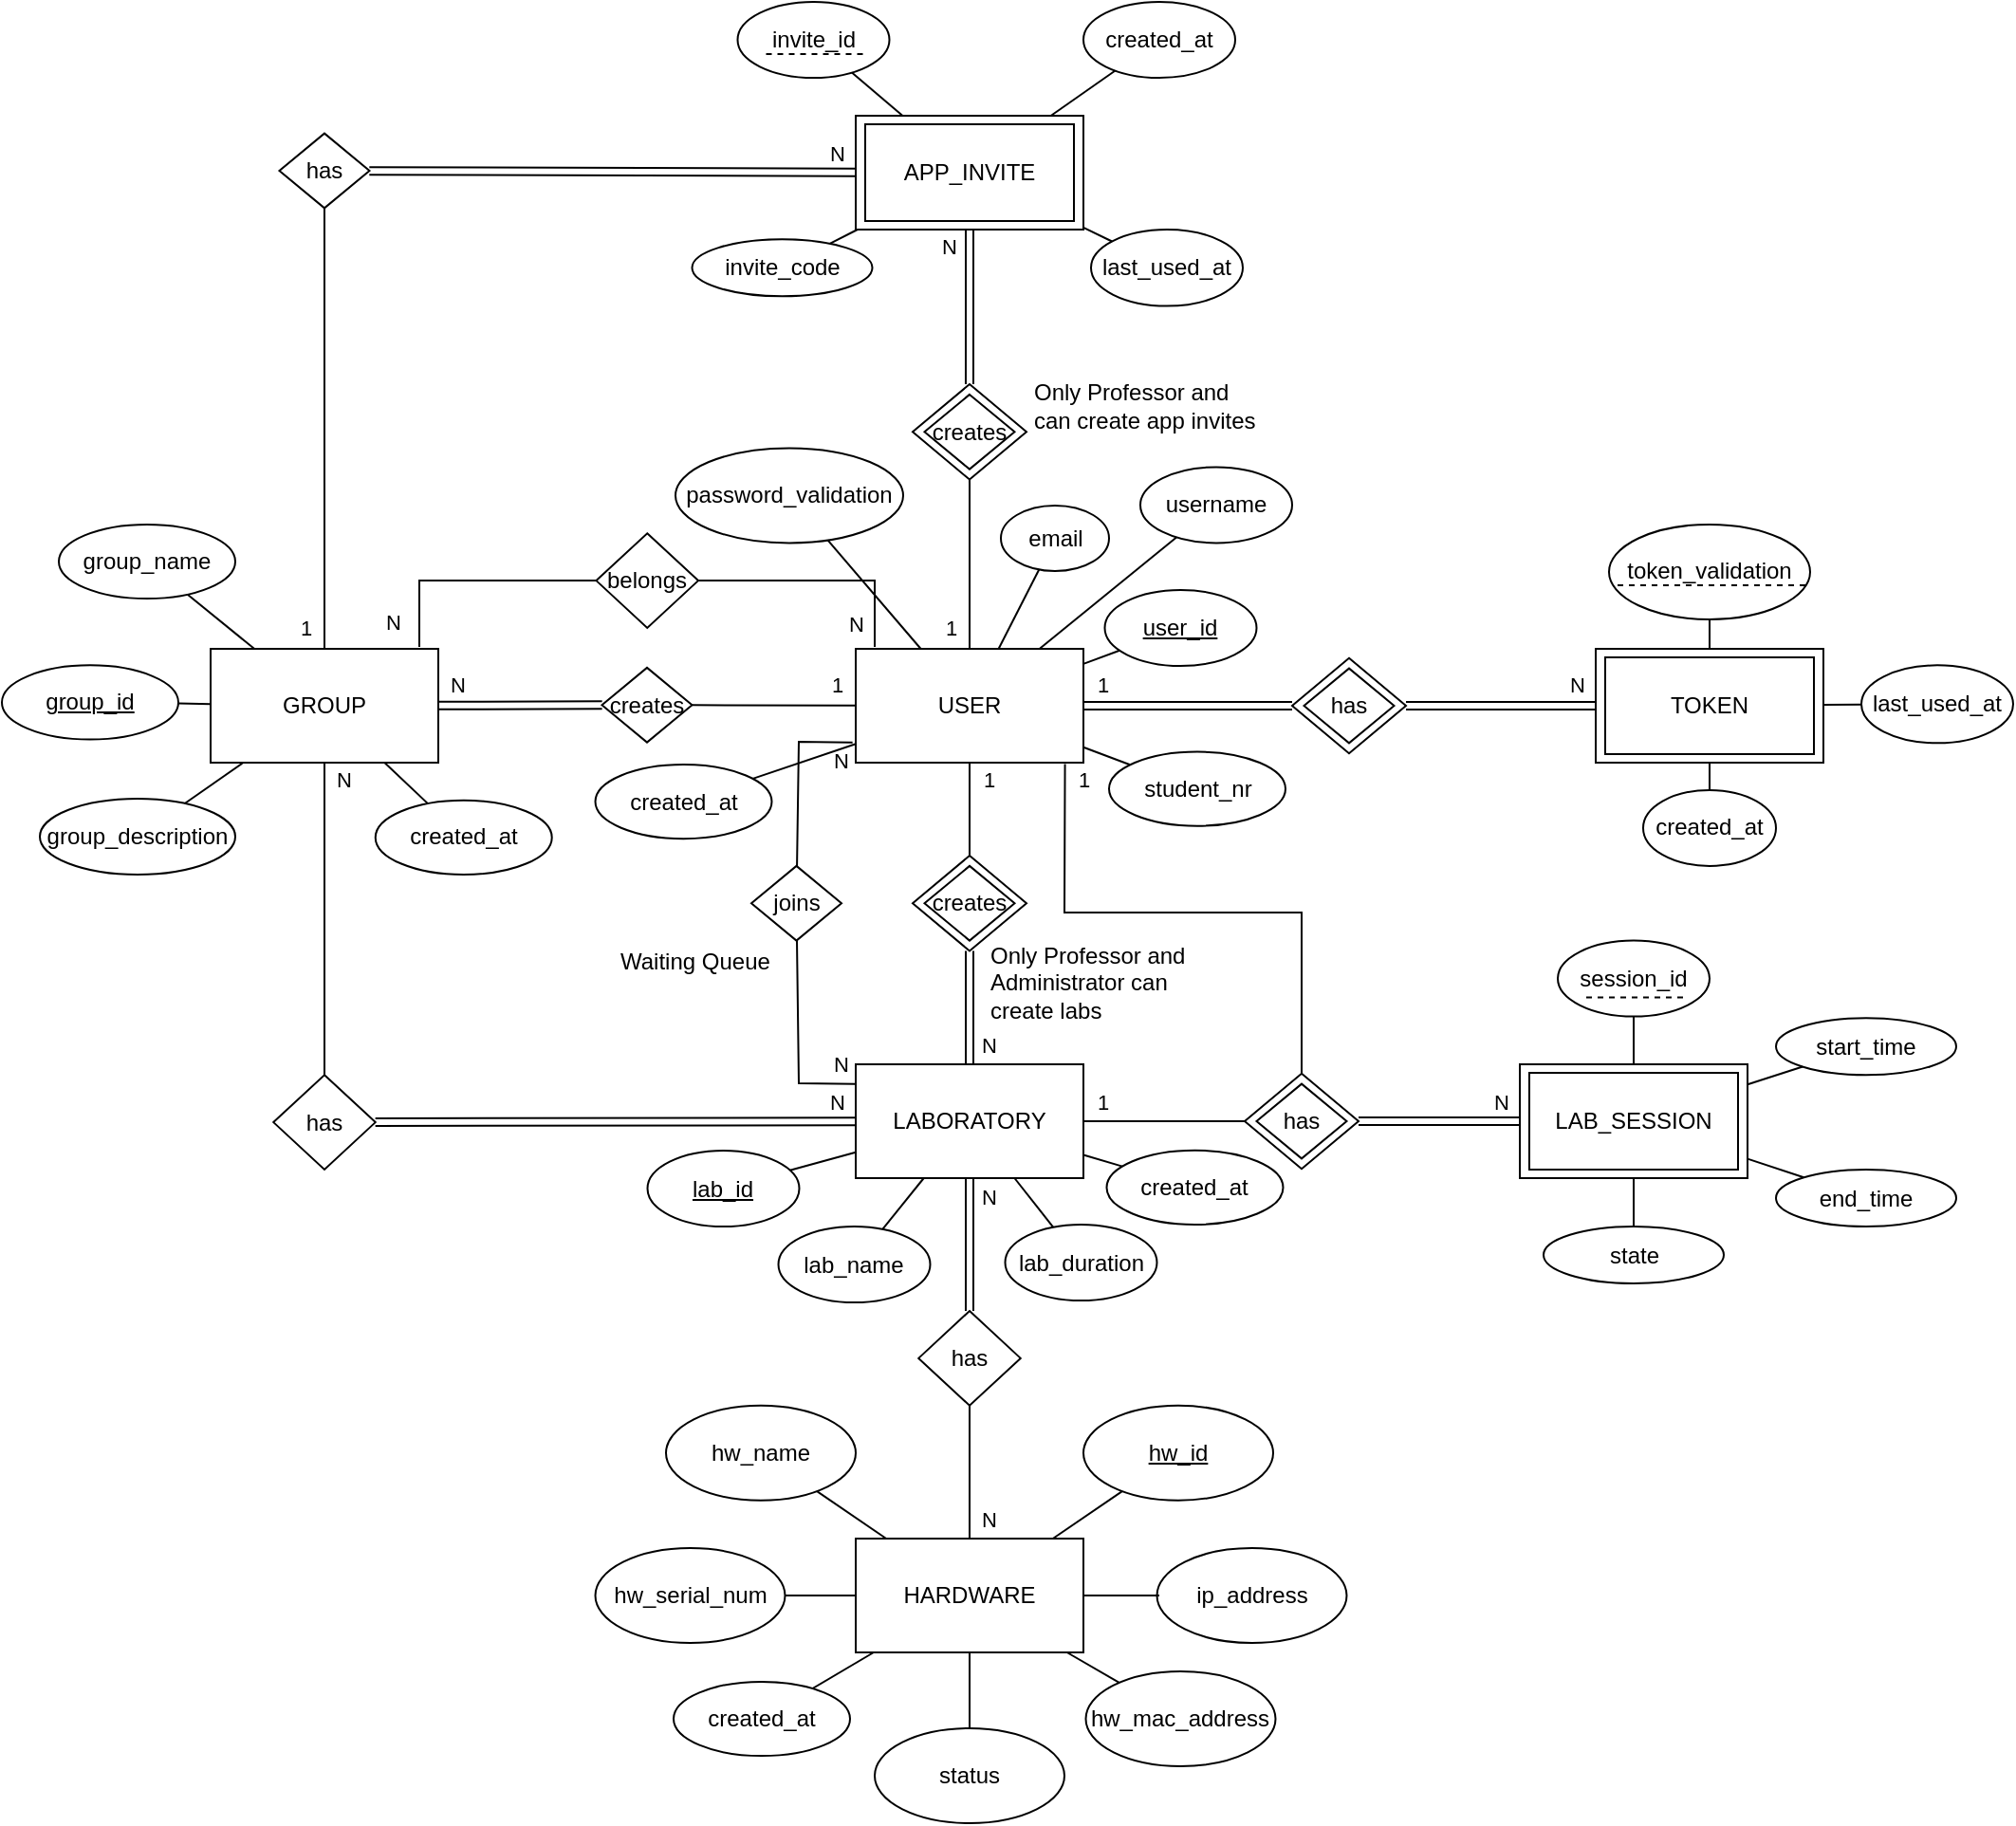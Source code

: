 <mxfile version="26.0.16">
  <diagram name="Página-1" id="T31DJXkOsLI2JNF9AIq3">
    <mxGraphModel dx="1668" dy="964" grid="1" gridSize="10" guides="1" tooltips="1" connect="1" arrows="1" fold="1" page="1" pageScale="1" pageWidth="3300" pageHeight="4681" math="0" shadow="0">
      <root>
        <mxCell id="0" />
        <mxCell id="1" parent="0" />
        <mxCell id="rN6AKWZ-cua0fZOH0Yyw-1" value="USER" style="rounded=0;whiteSpace=wrap;html=1;" parent="1" vertex="1">
          <mxGeometry x="850" y="501" width="120" height="60" as="geometry" />
        </mxCell>
        <mxCell id="rN6AKWZ-cua0fZOH0Yyw-2" value="&lt;u&gt;user_id&lt;/u&gt;" style="ellipse;whiteSpace=wrap;html=1;" parent="1" vertex="1">
          <mxGeometry x="981.25" y="470" width="80" height="40" as="geometry" />
        </mxCell>
        <mxCell id="rN6AKWZ-cua0fZOH0Yyw-4" value="&lt;span&gt;password_validation&lt;/span&gt;" style="ellipse;whiteSpace=wrap;html=1;fontStyle=0" parent="1" vertex="1">
          <mxGeometry x="755" y="395.19" width="120" height="50" as="geometry" />
        </mxCell>
        <mxCell id="rN6AKWZ-cua0fZOH0Yyw-6" value="" style="endArrow=none;html=1;rounded=0;" parent="1" source="rN6AKWZ-cua0fZOH0Yyw-1" target="rN6AKWZ-cua0fZOH0Yyw-2" edge="1">
          <mxGeometry width="50" height="50" relative="1" as="geometry">
            <mxPoint x="930" y="620" as="sourcePoint" />
            <mxPoint x="980" y="570" as="targetPoint" />
          </mxGeometry>
        </mxCell>
        <mxCell id="rN6AKWZ-cua0fZOH0Yyw-7" value="" style="endArrow=none;html=1;rounded=0;" parent="1" source="rN6AKWZ-cua0fZOH0Yyw-1" target="rN6AKWZ-cua0fZOH0Yyw-3" edge="1">
          <mxGeometry width="50" height="50" relative="1" as="geometry">
            <mxPoint x="850" y="490" as="sourcePoint" />
            <mxPoint x="892" y="456" as="targetPoint" />
          </mxGeometry>
        </mxCell>
        <mxCell id="rN6AKWZ-cua0fZOH0Yyw-8" value="" style="endArrow=none;html=1;rounded=0;" parent="1" source="rN6AKWZ-cua0fZOH0Yyw-1" target="rN6AKWZ-cua0fZOH0Yyw-4" edge="1">
          <mxGeometry width="50" height="50" relative="1" as="geometry">
            <mxPoint x="800" y="531" as="sourcePoint" />
            <mxPoint x="805" y="470" as="targetPoint" />
          </mxGeometry>
        </mxCell>
        <mxCell id="rN6AKWZ-cua0fZOH0Yyw-10" value="Only Professor and can create app invites" style="text;html=1;align=left;verticalAlign=middle;whiteSpace=wrap;rounded=0;" parent="1" vertex="1">
          <mxGeometry x="941.87" y="351.69" width="120" height="43.5" as="geometry" />
        </mxCell>
        <mxCell id="rN6AKWZ-cua0fZOH0Yyw-11" value="USER" style="rounded=0;whiteSpace=wrap;html=1;" parent="1" vertex="1">
          <mxGeometry x="850" y="220" width="120" height="60" as="geometry" />
        </mxCell>
        <mxCell id="rN6AKWZ-cua0fZOH0Yyw-12" value="APP_INVITE" style="rounded=0;whiteSpace=wrap;html=1;" parent="1" vertex="1">
          <mxGeometry x="855" y="224.5" width="110" height="51" as="geometry" />
        </mxCell>
        <mxCell id="rN6AKWZ-cua0fZOH0Yyw-13" value="creates" style="rhombus;whiteSpace=wrap;html=1;" parent="1" vertex="1">
          <mxGeometry x="879.99" y="361.51" width="60" height="50.25" as="geometry" />
        </mxCell>
        <mxCell id="rN6AKWZ-cua0fZOH0Yyw-16" value="N" style="shape=link;html=1;rounded=0;" parent="1" source="rN6AKWZ-cua0fZOH0Yyw-13" target="rN6AKWZ-cua0fZOH0Yyw-11" edge="1">
          <mxGeometry x="0.778" y="11" width="100" relative="1" as="geometry">
            <mxPoint x="1345" y="185.56" as="sourcePoint" />
            <mxPoint x="820" y="230" as="targetPoint" />
            <mxPoint as="offset" />
          </mxGeometry>
        </mxCell>
        <mxCell id="rN6AKWZ-cua0fZOH0Yyw-18" value="creates" style="rhombus;whiteSpace=wrap;html=1;" parent="1" vertex="1">
          <mxGeometry x="886.24" y="366.95" width="47.5" height="39.37" as="geometry" />
        </mxCell>
        <mxCell id="rN6AKWZ-cua0fZOH0Yyw-20" value="&lt;span&gt;invite_id&lt;/span&gt;" style="ellipse;whiteSpace=wrap;html=1;fontStyle=0" parent="1" vertex="1">
          <mxGeometry x="787.75" y="160" width="80" height="40" as="geometry" />
        </mxCell>
        <mxCell id="rN6AKWZ-cua0fZOH0Yyw-21" value="" style="endArrow=none;dashed=1;html=1;rounded=0;" parent="1" edge="1">
          <mxGeometry width="50" height="50" relative="1" as="geometry">
            <mxPoint x="853.75" y="187.5" as="sourcePoint" />
            <mxPoint x="801.75" y="187.5" as="targetPoint" />
          </mxGeometry>
        </mxCell>
        <mxCell id="rN6AKWZ-cua0fZOH0Yyw-22" value="" style="endArrow=none;html=1;rounded=0;" parent="1" source="rN6AKWZ-cua0fZOH0Yyw-11" target="rN6AKWZ-cua0fZOH0Yyw-20" edge="1">
          <mxGeometry width="50" height="50" relative="1" as="geometry">
            <mxPoint x="916.5" y="200" as="sourcePoint" />
            <mxPoint x="696.5" y="200" as="targetPoint" />
          </mxGeometry>
        </mxCell>
        <mxCell id="rN6AKWZ-cua0fZOH0Yyw-23" value="&lt;span&gt;created_at&lt;/span&gt;" style="ellipse;whiteSpace=wrap;html=1;fontStyle=0" parent="1" vertex="1">
          <mxGeometry x="970" y="160" width="80" height="40" as="geometry" />
        </mxCell>
        <mxCell id="rN6AKWZ-cua0fZOH0Yyw-24" value="&lt;span&gt;last_used_at&lt;/span&gt;" style="ellipse;whiteSpace=wrap;html=1;fontStyle=0" parent="1" vertex="1">
          <mxGeometry x="974" y="280" width="80" height="40.31" as="geometry" />
        </mxCell>
        <mxCell id="rN6AKWZ-cua0fZOH0Yyw-25" value="" style="endArrow=none;html=1;rounded=0;" parent="1" source="rN6AKWZ-cua0fZOH0Yyw-11" target="rN6AKWZ-cua0fZOH0Yyw-24" edge="1">
          <mxGeometry width="50" height="50" relative="1" as="geometry">
            <mxPoint x="996.5" y="291" as="sourcePoint" />
            <mxPoint x="1046.5" y="241" as="targetPoint" />
          </mxGeometry>
        </mxCell>
        <mxCell id="rN6AKWZ-cua0fZOH0Yyw-26" value="" style="endArrow=none;html=1;rounded=0;" parent="1" source="rN6AKWZ-cua0fZOH0Yyw-11" target="rN6AKWZ-cua0fZOH0Yyw-23" edge="1">
          <mxGeometry width="50" height="50" relative="1" as="geometry">
            <mxPoint x="846.5" y="280" as="sourcePoint" />
            <mxPoint x="896.5" y="230" as="targetPoint" />
          </mxGeometry>
        </mxCell>
        <mxCell id="rN6AKWZ-cua0fZOH0Yyw-30" value="creates" style="rhombus;whiteSpace=wrap;html=1;" parent="1" vertex="1">
          <mxGeometry x="880" y="610" width="60" height="50.25" as="geometry" />
        </mxCell>
        <mxCell id="rN6AKWZ-cua0fZOH0Yyw-31" value="creates" style="rhombus;whiteSpace=wrap;html=1;" parent="1" vertex="1">
          <mxGeometry x="886.25" y="615.44" width="47.5" height="39.37" as="geometry" />
        </mxCell>
        <mxCell id="rN6AKWZ-cua0fZOH0Yyw-32" value="LABORATORY" style="rounded=0;whiteSpace=wrap;html=1;" parent="1" vertex="1">
          <mxGeometry x="850" y="720" width="120" height="60" as="geometry" />
        </mxCell>
        <mxCell id="rN6AKWZ-cua0fZOH0Yyw-34" value="&lt;span&gt;lab_id&lt;/span&gt;" style="ellipse;whiteSpace=wrap;html=1;fontStyle=4" parent="1" vertex="1">
          <mxGeometry x="740.25" y="765.5" width="80" height="40" as="geometry" />
        </mxCell>
        <mxCell id="rN6AKWZ-cua0fZOH0Yyw-36" value="" style="endArrow=none;html=1;rounded=0;" parent="1" source="rN6AKWZ-cua0fZOH0Yyw-32" target="rN6AKWZ-cua0fZOH0Yyw-34" edge="1">
          <mxGeometry width="50" height="50" relative="1" as="geometry">
            <mxPoint x="890" y="740" as="sourcePoint" />
            <mxPoint x="940" y="690" as="targetPoint" />
          </mxGeometry>
        </mxCell>
        <mxCell id="rN6AKWZ-cua0fZOH0Yyw-37" value="1" style="endArrow=none;html=1;rounded=0;exitX=0.5;exitY=0;exitDx=0;exitDy=0;" parent="1" source="rN6AKWZ-cua0fZOH0Yyw-30" target="rN6AKWZ-cua0fZOH0Yyw-1" edge="1">
          <mxGeometry x="0.633" y="-10" width="50" height="50" relative="1" as="geometry">
            <mxPoint x="890" y="670" as="sourcePoint" />
            <mxPoint x="940" y="620" as="targetPoint" />
            <mxPoint as="offset" />
          </mxGeometry>
        </mxCell>
        <mxCell id="rN6AKWZ-cua0fZOH0Yyw-38" value="N" style="shape=link;html=1;rounded=0;exitX=0.5;exitY=1;exitDx=0;exitDy=0;entryX=0.5;entryY=0;entryDx=0;entryDy=0;" parent="1" source="rN6AKWZ-cua0fZOH0Yyw-30" target="rN6AKWZ-cua0fZOH0Yyw-32" edge="1">
          <mxGeometry x="0.665" y="10" width="100" relative="1" as="geometry">
            <mxPoint x="880" y="680" as="sourcePoint" />
            <mxPoint x="965" y="680" as="targetPoint" />
            <mxPoint as="offset" />
          </mxGeometry>
        </mxCell>
        <mxCell id="rN6AKWZ-cua0fZOH0Yyw-40" value="&lt;span&gt;lab_name&lt;/span&gt;" style="ellipse;whiteSpace=wrap;html=1;fontStyle=0" parent="1" vertex="1">
          <mxGeometry x="809.25" y="805.5" width="80" height="40" as="geometry" />
        </mxCell>
        <mxCell id="rN6AKWZ-cua0fZOH0Yyw-41" value="" style="endArrow=none;html=1;rounded=0;" parent="1" source="rN6AKWZ-cua0fZOH0Yyw-40" target="rN6AKWZ-cua0fZOH0Yyw-32" edge="1">
          <mxGeometry width="50" height="50" relative="1" as="geometry">
            <mxPoint x="1030" y="740" as="sourcePoint" />
            <mxPoint x="1080" y="690" as="targetPoint" />
          </mxGeometry>
        </mxCell>
        <mxCell id="QuTRU-Y0Jny_xpx_wN02-2" value="Only Professor and Administrator can create labs" style="text;html=1;align=left;verticalAlign=middle;whiteSpace=wrap;rounded=0;" parent="1" vertex="1">
          <mxGeometry x="919.37" y="654.81" width="125" height="45.19" as="geometry" />
        </mxCell>
        <mxCell id="loYrgp5_I8OJcn6M7hSk-1" value="token_validation" style="ellipse;whiteSpace=wrap;html=1;" parent="1" vertex="1">
          <mxGeometry x="1247" y="435.44" width="106" height="50" as="geometry" />
        </mxCell>
        <mxCell id="loYrgp5_I8OJcn6M7hSk-3" value="" style="endArrow=none;dashed=1;html=1;rounded=0;" parent="1" edge="1">
          <mxGeometry width="50" height="50" relative="1" as="geometry">
            <mxPoint x="1350.5" y="467.44" as="sourcePoint" />
            <mxPoint x="1249.5" y="467.44" as="targetPoint" />
          </mxGeometry>
        </mxCell>
        <mxCell id="loYrgp5_I8OJcn6M7hSk-4" value="" style="endArrow=none;html=1;rounded=0;" parent="1" source="loYrgp5_I8OJcn6M7hSk-15" target="loYrgp5_I8OJcn6M7hSk-1" edge="1">
          <mxGeometry width="50" height="50" relative="1" as="geometry">
            <mxPoint x="1131.75" y="402.449" as="sourcePoint" />
            <mxPoint x="1260.75" y="464.25" as="targetPoint" />
          </mxGeometry>
        </mxCell>
        <mxCell id="loYrgp5_I8OJcn6M7hSk-5" value="created_at" style="ellipse;whiteSpace=wrap;html=1;fontStyle=0" parent="1" vertex="1">
          <mxGeometry x="1265" y="575.44" width="70" height="40" as="geometry" />
        </mxCell>
        <mxCell id="loYrgp5_I8OJcn6M7hSk-6" value="" style="endArrow=none;html=1;rounded=0;" parent="1" source="loYrgp5_I8OJcn6M7hSk-15" target="loYrgp5_I8OJcn6M7hSk-5" edge="1">
          <mxGeometry width="50" height="50" relative="1" as="geometry">
            <mxPoint x="1386.5" y="475.44" as="sourcePoint" />
            <mxPoint x="1476.5" y="520.44" as="targetPoint" />
          </mxGeometry>
        </mxCell>
        <mxCell id="loYrgp5_I8OJcn6M7hSk-7" value="last_used_at" style="ellipse;whiteSpace=wrap;html=1;fontStyle=0" parent="1" vertex="1">
          <mxGeometry x="1380" y="509.68" width="80" height="41" as="geometry" />
        </mxCell>
        <mxCell id="loYrgp5_I8OJcn6M7hSk-8" value="" style="endArrow=none;html=1;rounded=0;" parent="1" source="loYrgp5_I8OJcn6M7hSk-15" target="loYrgp5_I8OJcn6M7hSk-7" edge="1">
          <mxGeometry width="50" height="50" relative="1" as="geometry">
            <mxPoint x="1426.5" y="501.139" as="sourcePoint" />
            <mxPoint x="1459.469" y="485.973" as="targetPoint" />
          </mxGeometry>
        </mxCell>
        <mxCell id="loYrgp5_I8OJcn6M7hSk-13" value="creates" style="rhombus;whiteSpace=wrap;html=1;" parent="1" vertex="1">
          <mxGeometry x="1080" y="505.87" width="60" height="50.25" as="geometry" />
        </mxCell>
        <mxCell id="loYrgp5_I8OJcn6M7hSk-14" value="has" style="rhombus;whiteSpace=wrap;html=1;" parent="1" vertex="1">
          <mxGeometry x="1086.25" y="511.31" width="47.5" height="39.37" as="geometry" />
        </mxCell>
        <mxCell id="loYrgp5_I8OJcn6M7hSk-15" value="USER" style="rounded=0;whiteSpace=wrap;html=1;" parent="1" vertex="1">
          <mxGeometry x="1240" y="501" width="120" height="60" as="geometry" />
        </mxCell>
        <mxCell id="loYrgp5_I8OJcn6M7hSk-16" value="TOKEN" style="rounded=0;whiteSpace=wrap;html=1;" parent="1" vertex="1">
          <mxGeometry x="1245" y="505.5" width="110" height="51" as="geometry" />
        </mxCell>
        <mxCell id="loYrgp5_I8OJcn6M7hSk-18" value="1" style="shape=link;html=1;rounded=0;" parent="1" source="rN6AKWZ-cua0fZOH0Yyw-1" target="loYrgp5_I8OJcn6M7hSk-13" edge="1">
          <mxGeometry x="-0.818" y="11" width="100" relative="1" as="geometry">
            <mxPoint x="909.76" y="495" as="sourcePoint" />
            <mxPoint x="910" y="440" as="targetPoint" />
            <mxPoint as="offset" />
          </mxGeometry>
        </mxCell>
        <mxCell id="wzla8Ndbsu7YgteLjPkV-1" value="student_nr" style="ellipse;whiteSpace=wrap;html=1;fontStyle=0" parent="1" vertex="1">
          <mxGeometry x="983.5" y="555.25" width="93" height="39.12" as="geometry" />
        </mxCell>
        <mxCell id="wzla8Ndbsu7YgteLjPkV-2" value="" style="endArrow=none;html=1;rounded=0;" parent="1" source="wzla8Ndbsu7YgteLjPkV-1" target="rN6AKWZ-cua0fZOH0Yyw-1" edge="1">
          <mxGeometry width="50" height="50" relative="1" as="geometry">
            <mxPoint x="930" y="620" as="sourcePoint" />
            <mxPoint x="980" y="570" as="targetPoint" />
          </mxGeometry>
        </mxCell>
        <mxCell id="wzla8Ndbsu7YgteLjPkV-3" value="email" style="ellipse;whiteSpace=wrap;html=1;fontStyle=0" parent="1" vertex="1">
          <mxGeometry x="926.5" y="425.44" width="57" height="34.56" as="geometry" />
        </mxCell>
        <mxCell id="wzla8Ndbsu7YgteLjPkV-4" value="" style="endArrow=none;html=1;rounded=0;" parent="1" source="wzla8Ndbsu7YgteLjPkV-3" target="rN6AKWZ-cua0fZOH0Yyw-1" edge="1">
          <mxGeometry width="50" height="50" relative="1" as="geometry">
            <mxPoint x="1050" y="620" as="sourcePoint" />
            <mxPoint x="1100" y="570" as="targetPoint" />
          </mxGeometry>
        </mxCell>
        <mxCell id="wzla8Ndbsu7YgteLjPkV-7" value="invite_code" style="ellipse;whiteSpace=wrap;html=1;fontStyle=0" parent="1" vertex="1">
          <mxGeometry x="763.75" y="285.15" width="95" height="30" as="geometry" />
        </mxCell>
        <mxCell id="wzla8Ndbsu7YgteLjPkV-8" value="" style="endArrow=none;html=1;rounded=0;" parent="1" source="rN6AKWZ-cua0fZOH0Yyw-11" target="wzla8Ndbsu7YgteLjPkV-7" edge="1">
          <mxGeometry width="50" height="50" relative="1" as="geometry">
            <mxPoint x="906.5" y="290" as="sourcePoint" />
            <mxPoint x="956.5" y="240" as="targetPoint" />
          </mxGeometry>
        </mxCell>
        <mxCell id="wzla8Ndbsu7YgteLjPkV-10" value="GROUP" style="rounded=0;whiteSpace=wrap;html=1;" parent="1" vertex="1">
          <mxGeometry x="510" y="501" width="120" height="60" as="geometry" />
        </mxCell>
        <mxCell id="wzla8Ndbsu7YgteLjPkV-11" value="creates" style="rhombus;whiteSpace=wrap;html=1;" parent="1" vertex="1">
          <mxGeometry x="716.25" y="510.94" width="47.5" height="39.37" as="geometry" />
        </mxCell>
        <mxCell id="wzla8Ndbsu7YgteLjPkV-12" value="1" style="endArrow=none;html=1;rounded=0;" parent="1" source="wzla8Ndbsu7YgteLjPkV-11" target="rN6AKWZ-cua0fZOH0Yyw-1" edge="1">
          <mxGeometry x="0.768" y="11" width="50" height="50" relative="1" as="geometry">
            <mxPoint x="760" y="540" as="sourcePoint" />
            <mxPoint x="810" y="490" as="targetPoint" />
            <mxPoint as="offset" />
          </mxGeometry>
        </mxCell>
        <mxCell id="wzla8Ndbsu7YgteLjPkV-13" value="N" style="shape=link;html=1;rounded=0;" parent="1" source="wzla8Ndbsu7YgteLjPkV-10" target="wzla8Ndbsu7YgteLjPkV-11" edge="1">
          <mxGeometry x="-0.768" y="11" width="100" relative="1" as="geometry">
            <mxPoint x="730" y="520" as="sourcePoint" />
            <mxPoint x="830" y="520" as="targetPoint" />
            <mxPoint as="offset" />
          </mxGeometry>
        </mxCell>
        <mxCell id="rN6AKWZ-cua0fZOH0Yyw-3" value="&lt;span&gt;username&lt;/span&gt;" style="ellipse;whiteSpace=wrap;html=1;fontStyle=0" parent="1" vertex="1">
          <mxGeometry x="1000" y="405.19" width="80" height="40" as="geometry" />
        </mxCell>
        <mxCell id="wzla8Ndbsu7YgteLjPkV-14" value="&lt;u&gt;group_id&lt;/u&gt;" style="ellipse;whiteSpace=wrap;html=1;fontStyle=0" parent="1" vertex="1">
          <mxGeometry x="400" y="509.68" width="93" height="39.12" as="geometry" />
        </mxCell>
        <mxCell id="wzla8Ndbsu7YgteLjPkV-15" value="group_name" style="ellipse;whiteSpace=wrap;html=1;fontStyle=0" parent="1" vertex="1">
          <mxGeometry x="430" y="435.44" width="93" height="39.12" as="geometry" />
        </mxCell>
        <mxCell id="wzla8Ndbsu7YgteLjPkV-19" value="" style="endArrow=none;html=1;rounded=0;" parent="1" source="wzla8Ndbsu7YgteLjPkV-10" target="wzla8Ndbsu7YgteLjPkV-14" edge="1">
          <mxGeometry width="50" height="50" relative="1" as="geometry">
            <mxPoint x="800" y="550" as="sourcePoint" />
            <mxPoint x="850" y="500" as="targetPoint" />
          </mxGeometry>
        </mxCell>
        <mxCell id="wzla8Ndbsu7YgteLjPkV-20" value="" style="endArrow=none;html=1;rounded=0;" parent="1" source="wzla8Ndbsu7YgteLjPkV-10" target="wzla8Ndbsu7YgteLjPkV-15" edge="1">
          <mxGeometry width="50" height="50" relative="1" as="geometry">
            <mxPoint x="800" y="550" as="sourcePoint" />
            <mxPoint x="850" y="500" as="targetPoint" />
          </mxGeometry>
        </mxCell>
        <mxCell id="wzla8Ndbsu7YgteLjPkV-24" value="belongs" style="rhombus;whiteSpace=wrap;html=1;" parent="1" vertex="1">
          <mxGeometry x="713.25" y="440.12" width="53.75" height="49.88" as="geometry" />
        </mxCell>
        <mxCell id="wzla8Ndbsu7YgteLjPkV-29" value="N" style="endArrow=none;html=1;rounded=0;" parent="1" source="wzla8Ndbsu7YgteLjPkV-24" edge="1">
          <mxGeometry x="0.814" y="-10" width="50" height="50" relative="1" as="geometry">
            <mxPoint x="830" y="630" as="sourcePoint" />
            <mxPoint x="860" y="500" as="targetPoint" />
            <Array as="points">
              <mxPoint x="860" y="465" />
            </Array>
            <mxPoint as="offset" />
          </mxGeometry>
        </mxCell>
        <mxCell id="wzla8Ndbsu7YgteLjPkV-30" value="N" style="endArrow=none;html=1;rounded=0;" parent="1" source="wzla8Ndbsu7YgteLjPkV-24" edge="1">
          <mxGeometry x="0.793" y="-14" width="50" height="50" relative="1" as="geometry">
            <mxPoint x="830" y="630" as="sourcePoint" />
            <mxPoint x="620" y="500" as="targetPoint" />
            <Array as="points">
              <mxPoint x="620" y="465" />
            </Array>
            <mxPoint as="offset" />
          </mxGeometry>
        </mxCell>
        <mxCell id="wzla8Ndbsu7YgteLjPkV-33" value="has" style="rhombus;whiteSpace=wrap;html=1;" parent="1" vertex="1">
          <mxGeometry x="543.12" y="725.62" width="53.75" height="49.88" as="geometry" />
        </mxCell>
        <mxCell id="wzla8Ndbsu7YgteLjPkV-35" value="N" style="endArrow=none;html=1;rounded=0;" parent="1" source="wzla8Ndbsu7YgteLjPkV-33" target="wzla8Ndbsu7YgteLjPkV-10" edge="1">
          <mxGeometry x="0.891" y="-10" width="50" height="50" relative="1" as="geometry">
            <mxPoint x="640" y="690" as="sourcePoint" />
            <mxPoint x="690" y="640" as="targetPoint" />
            <mxPoint as="offset" />
          </mxGeometry>
        </mxCell>
        <mxCell id="wzla8Ndbsu7YgteLjPkV-38" value="HARDWARE" style="rounded=0;whiteSpace=wrap;html=1;" parent="1" vertex="1">
          <mxGeometry x="850" y="970" width="120" height="60" as="geometry" />
        </mxCell>
        <mxCell id="wzla8Ndbsu7YgteLjPkV-39" value="has" style="rhombus;whiteSpace=wrap;html=1;" parent="1" vertex="1">
          <mxGeometry x="883.12" y="850" width="53.75" height="49.88" as="geometry" />
        </mxCell>
        <mxCell id="wzla8Ndbsu7YgteLjPkV-40" value="N" style="endArrow=none;html=1;rounded=0;" parent="1" source="wzla8Ndbsu7YgteLjPkV-38" target="wzla8Ndbsu7YgteLjPkV-39" edge="1">
          <mxGeometry x="-0.715" y="-10" width="50" height="50" relative="1" as="geometry">
            <mxPoint x="867.49" y="949.88" as="sourcePoint" />
            <mxPoint x="917.49" y="899.88" as="targetPoint" />
            <mxPoint as="offset" />
          </mxGeometry>
        </mxCell>
        <mxCell id="wzla8Ndbsu7YgteLjPkV-41" value="N" style="shape=link;html=1;rounded=0;" parent="1" source="rN6AKWZ-cua0fZOH0Yyw-32" target="wzla8Ndbsu7YgteLjPkV-39" edge="1">
          <mxGeometry x="-0.714" y="10" width="100" relative="1" as="geometry">
            <mxPoint x="920" y="850" as="sourcePoint" />
            <mxPoint x="1020" y="850" as="targetPoint" />
            <mxPoint as="offset" />
          </mxGeometry>
        </mxCell>
        <mxCell id="wzla8Ndbsu7YgteLjPkV-42" value="hw_name" style="ellipse;whiteSpace=wrap;html=1;fontStyle=0" parent="1" vertex="1">
          <mxGeometry x="750" y="899.88" width="100" height="50" as="geometry" />
        </mxCell>
        <mxCell id="wzla8Ndbsu7YgteLjPkV-43" value="&lt;span&gt;hw_serial_num&lt;/span&gt;" style="ellipse;whiteSpace=wrap;html=1;fontStyle=0" parent="1" vertex="1">
          <mxGeometry x="712.75" y="975" width="100" height="50" as="geometry" />
        </mxCell>
        <mxCell id="wzla8Ndbsu7YgteLjPkV-44" value="hw_id" style="ellipse;whiteSpace=wrap;html=1;fontStyle=4" parent="1" vertex="1">
          <mxGeometry x="970" y="899.88" width="100" height="50" as="geometry" />
        </mxCell>
        <mxCell id="wzla8Ndbsu7YgteLjPkV-46" value="USER" style="rounded=0;whiteSpace=wrap;html=1;" parent="1" vertex="1">
          <mxGeometry x="1200" y="720" width="120" height="60" as="geometry" />
        </mxCell>
        <mxCell id="wzla8Ndbsu7YgteLjPkV-47" value="LAB_SESSION" style="rounded=0;whiteSpace=wrap;html=1;" parent="1" vertex="1">
          <mxGeometry x="1205" y="724.5" width="110" height="51" as="geometry" />
        </mxCell>
        <mxCell id="wzla8Ndbsu7YgteLjPkV-48" value="creates" style="rhombus;whiteSpace=wrap;html=1;" parent="1" vertex="1">
          <mxGeometry x="1055" y="724.88" width="60" height="50.25" as="geometry" />
        </mxCell>
        <mxCell id="wzla8Ndbsu7YgteLjPkV-49" value="has" style="rhombus;whiteSpace=wrap;html=1;" parent="1" vertex="1">
          <mxGeometry x="1061.25" y="730.32" width="47.5" height="39.37" as="geometry" />
        </mxCell>
        <mxCell id="wzla8Ndbsu7YgteLjPkV-51" value="N" style="shape=link;html=1;rounded=0;" parent="1" source="wzla8Ndbsu7YgteLjPkV-48" target="wzla8Ndbsu7YgteLjPkV-46" edge="1">
          <mxGeometry x="0.765" y="10" width="100" relative="1" as="geometry">
            <mxPoint x="1120" y="650" as="sourcePoint" />
            <mxPoint x="1180" y="720" as="targetPoint" />
            <mxPoint as="offset" />
          </mxGeometry>
        </mxCell>
        <mxCell id="wzla8Ndbsu7YgteLjPkV-52" value="1" style="endArrow=none;html=1;rounded=0;" parent="1" source="rN6AKWZ-cua0fZOH0Yyw-32" target="wzla8Ndbsu7YgteLjPkV-48" edge="1">
          <mxGeometry x="-0.765" y="10" width="50" height="50" relative="1" as="geometry">
            <mxPoint x="1000" y="780" as="sourcePoint" />
            <mxPoint x="1050" y="730" as="targetPoint" />
            <mxPoint as="offset" />
          </mxGeometry>
        </mxCell>
        <mxCell id="wzla8Ndbsu7YgteLjPkV-53" value="1" style="endArrow=none;html=1;rounded=0;entryX=0.919;entryY=1.012;entryDx=0;entryDy=0;entryPerimeter=0;" parent="1" source="wzla8Ndbsu7YgteLjPkV-48" target="rN6AKWZ-cua0fZOH0Yyw-1" edge="1">
          <mxGeometry x="0.943" y="-10" width="50" height="50" relative="1" as="geometry">
            <mxPoint x="1060" y="710" as="sourcePoint" />
            <mxPoint x="1110" y="660" as="targetPoint" />
            <Array as="points">
              <mxPoint x="1085" y="640" />
              <mxPoint x="1020" y="640" />
              <mxPoint x="960" y="640" />
            </Array>
            <mxPoint as="offset" />
          </mxGeometry>
        </mxCell>
        <mxCell id="wzla8Ndbsu7YgteLjPkV-55" value="&lt;span&gt;session_id&lt;/span&gt;" style="ellipse;whiteSpace=wrap;html=1;fontStyle=0" parent="1" vertex="1">
          <mxGeometry x="1220" y="654.81" width="80" height="40" as="geometry" />
        </mxCell>
        <mxCell id="wzla8Ndbsu7YgteLjPkV-56" value="" style="endArrow=none;dashed=1;html=1;rounded=0;" parent="1" edge="1">
          <mxGeometry width="50" height="50" relative="1" as="geometry">
            <mxPoint x="1286" y="684.81" as="sourcePoint" />
            <mxPoint x="1234" y="684.81" as="targetPoint" />
          </mxGeometry>
        </mxCell>
        <mxCell id="wzla8Ndbsu7YgteLjPkV-57" value="start_time" style="ellipse;whiteSpace=wrap;html=1;fontStyle=0" parent="1" vertex="1">
          <mxGeometry x="1335" y="695.62" width="95" height="30" as="geometry" />
        </mxCell>
        <mxCell id="wzla8Ndbsu7YgteLjPkV-58" value="end_time" style="ellipse;whiteSpace=wrap;html=1;fontStyle=0" parent="1" vertex="1">
          <mxGeometry x="1335" y="775.5" width="95" height="30" as="geometry" />
        </mxCell>
        <mxCell id="wzla8Ndbsu7YgteLjPkV-59" value="state" style="ellipse;whiteSpace=wrap;html=1;fontStyle=0" parent="1" vertex="1">
          <mxGeometry x="1212.5" y="805.5" width="95" height="30" as="geometry" />
        </mxCell>
        <mxCell id="wzla8Ndbsu7YgteLjPkV-60" value="" style="endArrow=none;html=1;rounded=0;" parent="1" source="wzla8Ndbsu7YgteLjPkV-46" target="wzla8Ndbsu7YgteLjPkV-55" edge="1">
          <mxGeometry width="50" height="50" relative="1" as="geometry">
            <mxPoint x="1320" y="770" as="sourcePoint" />
            <mxPoint x="1370" y="720" as="targetPoint" />
          </mxGeometry>
        </mxCell>
        <mxCell id="wzla8Ndbsu7YgteLjPkV-61" value="" style="endArrow=none;html=1;rounded=0;" parent="1" source="wzla8Ndbsu7YgteLjPkV-46" target="wzla8Ndbsu7YgteLjPkV-57" edge="1">
          <mxGeometry width="50" height="50" relative="1" as="geometry">
            <mxPoint x="1260" y="750" as="sourcePoint" />
            <mxPoint x="1310" y="700" as="targetPoint" />
          </mxGeometry>
        </mxCell>
        <mxCell id="wzla8Ndbsu7YgteLjPkV-62" value="" style="endArrow=none;html=1;rounded=0;" parent="1" source="wzla8Ndbsu7YgteLjPkV-46" target="wzla8Ndbsu7YgteLjPkV-58" edge="1">
          <mxGeometry width="50" height="50" relative="1" as="geometry">
            <mxPoint x="1260" y="810" as="sourcePoint" />
            <mxPoint x="1310" y="760" as="targetPoint" />
          </mxGeometry>
        </mxCell>
        <mxCell id="wzla8Ndbsu7YgteLjPkV-63" value="" style="endArrow=none;html=1;rounded=0;" parent="1" source="wzla8Ndbsu7YgteLjPkV-59" target="wzla8Ndbsu7YgteLjPkV-46" edge="1">
          <mxGeometry width="50" height="50" relative="1" as="geometry">
            <mxPoint x="1260" y="810" as="sourcePoint" />
            <mxPoint x="1310" y="760" as="targetPoint" />
          </mxGeometry>
        </mxCell>
        <mxCell id="wzla8Ndbsu7YgteLjPkV-64" value="" style="endArrow=none;html=1;rounded=0;" parent="1" source="wzla8Ndbsu7YgteLjPkV-38" target="wzla8Ndbsu7YgteLjPkV-44" edge="1">
          <mxGeometry width="50" height="50" relative="1" as="geometry">
            <mxPoint x="960" y="980" as="sourcePoint" />
            <mxPoint x="1010" y="930" as="targetPoint" />
          </mxGeometry>
        </mxCell>
        <mxCell id="wzla8Ndbsu7YgteLjPkV-65" value="" style="endArrow=none;html=1;rounded=0;" parent="1" source="wzla8Ndbsu7YgteLjPkV-42" target="wzla8Ndbsu7YgteLjPkV-38" edge="1">
          <mxGeometry width="50" height="50" relative="1" as="geometry">
            <mxPoint x="950" y="990" as="sourcePoint" />
            <mxPoint x="1000" y="940" as="targetPoint" />
          </mxGeometry>
        </mxCell>
        <mxCell id="wzla8Ndbsu7YgteLjPkV-66" value="" style="endArrow=none;html=1;rounded=0;" parent="1" source="wzla8Ndbsu7YgteLjPkV-43" target="wzla8Ndbsu7YgteLjPkV-38" edge="1">
          <mxGeometry width="50" height="50" relative="1" as="geometry">
            <mxPoint x="950" y="990" as="sourcePoint" />
            <mxPoint x="1000" y="940" as="targetPoint" />
          </mxGeometry>
        </mxCell>
        <mxCell id="wzla8Ndbsu7YgteLjPkV-68" value="joins" style="rhombus;whiteSpace=wrap;html=1;" parent="1" vertex="1">
          <mxGeometry x="795" y="615.44" width="47.5" height="39.37" as="geometry" />
        </mxCell>
        <mxCell id="wzla8Ndbsu7YgteLjPkV-69" value="N" style="endArrow=none;html=1;rounded=0;entryX=-0.014;entryY=0.822;entryDx=0;entryDy=0;entryPerimeter=0;" parent="1" source="wzla8Ndbsu7YgteLjPkV-68" target="rN6AKWZ-cua0fZOH0Yyw-1" edge="1">
          <mxGeometry x="0.858" y="-10" width="50" height="50" relative="1" as="geometry">
            <mxPoint x="800" y="660" as="sourcePoint" />
            <mxPoint x="850" y="610" as="targetPoint" />
            <Array as="points">
              <mxPoint x="820" y="550" />
            </Array>
            <mxPoint as="offset" />
          </mxGeometry>
        </mxCell>
        <mxCell id="wzla8Ndbsu7YgteLjPkV-70" value="N" style="endArrow=none;html=1;rounded=0;entryX=-0.003;entryY=0.172;entryDx=0;entryDy=0;entryPerimeter=0;" parent="1" source="wzla8Ndbsu7YgteLjPkV-68" target="rN6AKWZ-cua0fZOH0Yyw-32" edge="1">
          <mxGeometry x="0.848" y="10" width="50" height="50" relative="1" as="geometry">
            <mxPoint x="800" y="670" as="sourcePoint" />
            <mxPoint x="850" y="620" as="targetPoint" />
            <Array as="points">
              <mxPoint x="820" y="730" />
            </Array>
            <mxPoint as="offset" />
          </mxGeometry>
        </mxCell>
        <mxCell id="wzla8Ndbsu7YgteLjPkV-71" value="Waiting Queue" style="text;html=1;align=left;verticalAlign=middle;whiteSpace=wrap;rounded=0;" parent="1" vertex="1">
          <mxGeometry x="723.5" y="654.81" width="85.75" height="22.1" as="geometry" />
        </mxCell>
        <mxCell id="MQ3OipPM5tF_yEiY-VnO-1" value="&lt;span&gt;lab_duration&lt;/span&gt;" style="ellipse;whiteSpace=wrap;html=1;fontStyle=0" parent="1" vertex="1">
          <mxGeometry x="928.75" y="804.5" width="80" height="40" as="geometry" />
        </mxCell>
        <mxCell id="MQ3OipPM5tF_yEiY-VnO-2" value="" style="endArrow=none;html=1;rounded=0;" parent="1" source="rN6AKWZ-cua0fZOH0Yyw-32" target="MQ3OipPM5tF_yEiY-VnO-1" edge="1">
          <mxGeometry width="50" height="50" relative="1" as="geometry">
            <mxPoint x="930" y="740" as="sourcePoint" />
            <mxPoint x="980" y="690" as="targetPoint" />
          </mxGeometry>
        </mxCell>
        <mxCell id="W18DUNwAHEikkG7XPPSM-3" value="N" style="shape=link;html=1;rounded=0;" edge="1" parent="1" source="loYrgp5_I8OJcn6M7hSk-13" target="loYrgp5_I8OJcn6M7hSk-15">
          <mxGeometry x="0.8" y="11" width="100" relative="1" as="geometry">
            <mxPoint x="1160" y="540" as="sourcePoint" />
            <mxPoint x="1300" y="560" as="targetPoint" />
            <mxPoint as="offset" />
          </mxGeometry>
        </mxCell>
        <mxCell id="W18DUNwAHEikkG7XPPSM-7" value="1" style="endArrow=none;html=1;rounded=0;" edge="1" parent="1" source="rN6AKWZ-cua0fZOH0Yyw-1" target="rN6AKWZ-cua0fZOH0Yyw-13">
          <mxGeometry x="-0.753" y="10" width="50" height="50" relative="1" as="geometry">
            <mxPoint x="910" y="490" as="sourcePoint" />
            <mxPoint x="910" y="420" as="targetPoint" />
            <mxPoint as="offset" />
          </mxGeometry>
        </mxCell>
        <mxCell id="W18DUNwAHEikkG7XPPSM-8" value="has" style="rhombus;whiteSpace=wrap;html=1;" vertex="1" parent="1">
          <mxGeometry x="546.24" y="229.31" width="47.5" height="39.37" as="geometry" />
        </mxCell>
        <mxCell id="W18DUNwAHEikkG7XPPSM-11" value="1" style="endArrow=none;html=1;rounded=0;" edge="1" parent="1" source="wzla8Ndbsu7YgteLjPkV-10" target="W18DUNwAHEikkG7XPPSM-8">
          <mxGeometry x="-0.905" y="10" width="50" height="50" relative="1" as="geometry">
            <mxPoint x="560" y="390" as="sourcePoint" />
            <mxPoint x="610" y="340" as="targetPoint" />
            <mxPoint as="offset" />
          </mxGeometry>
        </mxCell>
        <mxCell id="W18DUNwAHEikkG7XPPSM-12" value="hw_mac_address" style="ellipse;whiteSpace=wrap;html=1;fontStyle=0" vertex="1" parent="1">
          <mxGeometry x="971.25" y="1040" width="100" height="50" as="geometry" />
        </mxCell>
        <mxCell id="W18DUNwAHEikkG7XPPSM-13" value="" style="endArrow=none;html=1;rounded=0;" edge="1" parent="1" source="W18DUNwAHEikkG7XPPSM-12" target="wzla8Ndbsu7YgteLjPkV-38">
          <mxGeometry width="50" height="50" relative="1" as="geometry">
            <mxPoint x="930" y="1080" as="sourcePoint" />
            <mxPoint x="980" y="1030" as="targetPoint" />
          </mxGeometry>
        </mxCell>
        <mxCell id="W18DUNwAHEikkG7XPPSM-15" value="N" style="shape=link;html=1;rounded=0;" edge="1" parent="1" source="wzla8Ndbsu7YgteLjPkV-33" target="rN6AKWZ-cua0fZOH0Yyw-32">
          <mxGeometry x="0.921" y="10" width="100" relative="1" as="geometry">
            <mxPoint x="616.25" y="749.5" as="sourcePoint" />
            <mxPoint x="716.25" y="749.5" as="targetPoint" />
            <mxPoint as="offset" />
          </mxGeometry>
        </mxCell>
        <mxCell id="W18DUNwAHEikkG7XPPSM-16" value="group_description" style="ellipse;whiteSpace=wrap;html=1;fontStyle=0" vertex="1" parent="1">
          <mxGeometry x="420" y="580" width="103" height="40" as="geometry" />
        </mxCell>
        <mxCell id="W18DUNwAHEikkG7XPPSM-17" value="" style="endArrow=none;html=1;rounded=0;" edge="1" parent="1" source="W18DUNwAHEikkG7XPPSM-16" target="wzla8Ndbsu7YgteLjPkV-10">
          <mxGeometry width="50" height="50" relative="1" as="geometry">
            <mxPoint x="720" y="520" as="sourcePoint" />
            <mxPoint x="770" y="470" as="targetPoint" />
          </mxGeometry>
        </mxCell>
        <mxCell id="W18DUNwAHEikkG7XPPSM-19" value="N" style="shape=link;html=1;rounded=0;" edge="1" parent="1" source="W18DUNwAHEikkG7XPPSM-8" target="rN6AKWZ-cua0fZOH0Yyw-11">
          <mxGeometry x="0.922" y="10" width="100" relative="1" as="geometry">
            <mxPoint x="687.75" y="249.5" as="sourcePoint" />
            <mxPoint x="787.75" y="249.5" as="targetPoint" />
            <mxPoint as="offset" />
          </mxGeometry>
        </mxCell>
        <mxCell id="W18DUNwAHEikkG7XPPSM-20" value="created_at" style="ellipse;whiteSpace=wrap;html=1;fontStyle=0" vertex="1" parent="1">
          <mxGeometry x="712.75" y="562" width="93" height="39.12" as="geometry" />
        </mxCell>
        <mxCell id="W18DUNwAHEikkG7XPPSM-22" value="" style="endArrow=none;html=1;rounded=0;" edge="1" parent="1" source="W18DUNwAHEikkG7XPPSM-20" target="rN6AKWZ-cua0fZOH0Yyw-1">
          <mxGeometry width="50" height="50" relative="1" as="geometry">
            <mxPoint x="850" y="590" as="sourcePoint" />
            <mxPoint x="900" y="540" as="targetPoint" />
          </mxGeometry>
        </mxCell>
        <mxCell id="W18DUNwAHEikkG7XPPSM-23" value="created_at" style="ellipse;whiteSpace=wrap;html=1;fontStyle=0" vertex="1" parent="1">
          <mxGeometry x="596.87" y="580.88" width="93" height="39.12" as="geometry" />
        </mxCell>
        <mxCell id="W18DUNwAHEikkG7XPPSM-24" value="" style="endArrow=none;html=1;rounded=0;" edge="1" parent="1" source="wzla8Ndbsu7YgteLjPkV-10" target="W18DUNwAHEikkG7XPPSM-23">
          <mxGeometry width="50" height="50" relative="1" as="geometry">
            <mxPoint x="690" y="580" as="sourcePoint" />
            <mxPoint x="740" y="530" as="targetPoint" />
          </mxGeometry>
        </mxCell>
        <mxCell id="W18DUNwAHEikkG7XPPSM-25" value="created_at" style="ellipse;whiteSpace=wrap;html=1;fontStyle=0" vertex="1" parent="1">
          <mxGeometry x="754" y="1045.44" width="93" height="39.12" as="geometry" />
        </mxCell>
        <mxCell id="W18DUNwAHEikkG7XPPSM-26" value="" style="endArrow=none;html=1;rounded=0;" edge="1" parent="1" source="W18DUNwAHEikkG7XPPSM-25" target="wzla8Ndbsu7YgteLjPkV-38">
          <mxGeometry width="50" height="50" relative="1" as="geometry">
            <mxPoint x="900" y="930" as="sourcePoint" />
            <mxPoint x="950" y="880" as="targetPoint" />
          </mxGeometry>
        </mxCell>
        <mxCell id="W18DUNwAHEikkG7XPPSM-27" value="created_at" style="ellipse;whiteSpace=wrap;html=1;fontStyle=0" vertex="1" parent="1">
          <mxGeometry x="982.25" y="765.38" width="93" height="39.12" as="geometry" />
        </mxCell>
        <mxCell id="W18DUNwAHEikkG7XPPSM-28" value="" style="endArrow=none;html=1;rounded=0;" edge="1" parent="1" source="rN6AKWZ-cua0fZOH0Yyw-32" target="W18DUNwAHEikkG7XPPSM-27">
          <mxGeometry width="50" height="50" relative="1" as="geometry">
            <mxPoint x="1020" y="740" as="sourcePoint" />
            <mxPoint x="1070" y="690" as="targetPoint" />
          </mxGeometry>
        </mxCell>
        <mxCell id="W18DUNwAHEikkG7XPPSM-29" value="ip_address" style="ellipse;whiteSpace=wrap;html=1;fontStyle=0" vertex="1" parent="1">
          <mxGeometry x="1008.75" y="975" width="100" height="50" as="geometry" />
        </mxCell>
        <mxCell id="W18DUNwAHEikkG7XPPSM-31" value="" style="endArrow=none;html=1;rounded=0;" edge="1" parent="1" target="wzla8Ndbsu7YgteLjPkV-38">
          <mxGeometry width="50" height="50" relative="1" as="geometry">
            <mxPoint x="1010" y="1000" as="sourcePoint" />
            <mxPoint x="1060" y="950" as="targetPoint" />
          </mxGeometry>
        </mxCell>
        <mxCell id="W18DUNwAHEikkG7XPPSM-32" value="status" style="ellipse;whiteSpace=wrap;html=1;fontStyle=0" vertex="1" parent="1">
          <mxGeometry x="860" y="1070" width="100" height="50" as="geometry" />
        </mxCell>
        <mxCell id="W18DUNwAHEikkG7XPPSM-33" value="" style="endArrow=none;html=1;rounded=0;" edge="1" parent="1" source="W18DUNwAHEikkG7XPPSM-32" target="wzla8Ndbsu7YgteLjPkV-38">
          <mxGeometry width="50" height="50" relative="1" as="geometry">
            <mxPoint x="940" y="1100" as="sourcePoint" />
            <mxPoint x="990" y="1050" as="targetPoint" />
          </mxGeometry>
        </mxCell>
      </root>
    </mxGraphModel>
  </diagram>
</mxfile>
